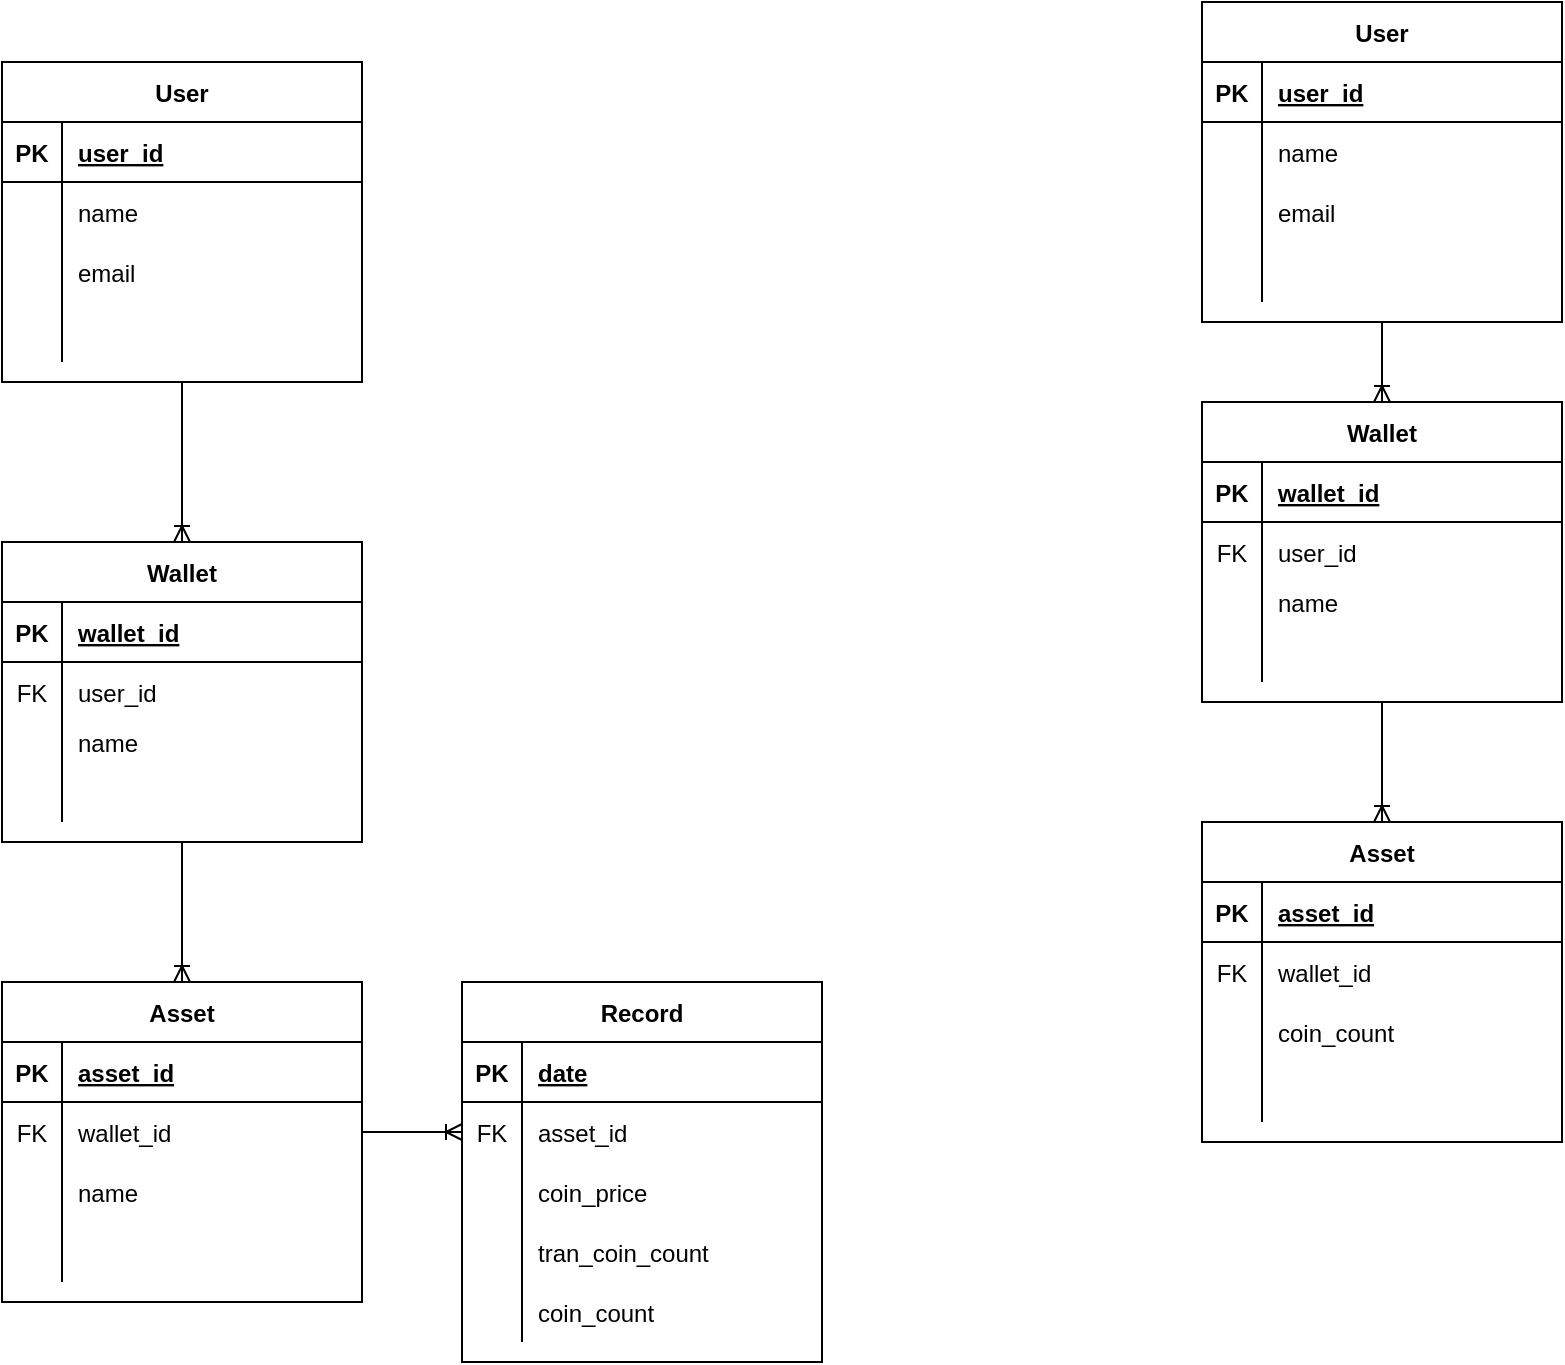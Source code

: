 <mxfile version="15.7.1" type="github">
  <diagram id="R2lEEEUBdFMjLlhIrx00" name="Page-1">
    <mxGraphModel dx="531" dy="752" grid="1" gridSize="10" guides="1" tooltips="1" connect="1" arrows="1" fold="1" page="1" pageScale="1" pageWidth="850" pageHeight="1100" math="0" shadow="0" extFonts="Permanent Marker^https://fonts.googleapis.com/css?family=Permanent+Marker">
      <root>
        <mxCell id="0" />
        <mxCell id="1" parent="0" />
        <mxCell id="Ll9sAQ9Z5Q4jr7q8X5Od-27" style="edgeStyle=orthogonalEdgeStyle;rounded=0;orthogonalLoop=1;jettySize=auto;html=1;exitX=0.5;exitY=1;exitDx=0;exitDy=0;entryX=0.5;entryY=0;entryDx=0;entryDy=0;endArrow=ERoneToMany;endFill=0;" edge="1" parent="1" source="Ll9sAQ9Z5Q4jr7q8X5Od-1" target="Ll9sAQ9Z5Q4jr7q8X5Od-14">
          <mxGeometry relative="1" as="geometry" />
        </mxCell>
        <mxCell id="Ll9sAQ9Z5Q4jr7q8X5Od-1" value="User" style="shape=table;startSize=30;container=1;collapsible=1;childLayout=tableLayout;fixedRows=1;rowLines=0;fontStyle=1;align=center;resizeLast=1;" vertex="1" parent="1">
          <mxGeometry x="130" y="260" width="180" height="160" as="geometry" />
        </mxCell>
        <mxCell id="Ll9sAQ9Z5Q4jr7q8X5Od-2" value="" style="shape=partialRectangle;collapsible=0;dropTarget=0;pointerEvents=0;fillColor=none;top=0;left=0;bottom=1;right=0;points=[[0,0.5],[1,0.5]];portConstraint=eastwest;" vertex="1" parent="Ll9sAQ9Z5Q4jr7q8X5Od-1">
          <mxGeometry y="30" width="180" height="30" as="geometry" />
        </mxCell>
        <mxCell id="Ll9sAQ9Z5Q4jr7q8X5Od-3" value="PK" style="shape=partialRectangle;connectable=0;fillColor=none;top=0;left=0;bottom=0;right=0;fontStyle=1;overflow=hidden;" vertex="1" parent="Ll9sAQ9Z5Q4jr7q8X5Od-2">
          <mxGeometry width="30" height="30" as="geometry">
            <mxRectangle width="30" height="30" as="alternateBounds" />
          </mxGeometry>
        </mxCell>
        <mxCell id="Ll9sAQ9Z5Q4jr7q8X5Od-4" value="user_id" style="shape=partialRectangle;connectable=0;fillColor=none;top=0;left=0;bottom=0;right=0;align=left;spacingLeft=6;fontStyle=5;overflow=hidden;" vertex="1" parent="Ll9sAQ9Z5Q4jr7q8X5Od-2">
          <mxGeometry x="30" width="150" height="30" as="geometry">
            <mxRectangle width="150" height="30" as="alternateBounds" />
          </mxGeometry>
        </mxCell>
        <mxCell id="Ll9sAQ9Z5Q4jr7q8X5Od-5" value="" style="shape=partialRectangle;collapsible=0;dropTarget=0;pointerEvents=0;fillColor=none;top=0;left=0;bottom=0;right=0;points=[[0,0.5],[1,0.5]];portConstraint=eastwest;" vertex="1" parent="Ll9sAQ9Z5Q4jr7q8X5Od-1">
          <mxGeometry y="60" width="180" height="30" as="geometry" />
        </mxCell>
        <mxCell id="Ll9sAQ9Z5Q4jr7q8X5Od-6" value="" style="shape=partialRectangle;connectable=0;fillColor=none;top=0;left=0;bottom=0;right=0;editable=1;overflow=hidden;" vertex="1" parent="Ll9sAQ9Z5Q4jr7q8X5Od-5">
          <mxGeometry width="30" height="30" as="geometry">
            <mxRectangle width="30" height="30" as="alternateBounds" />
          </mxGeometry>
        </mxCell>
        <mxCell id="Ll9sAQ9Z5Q4jr7q8X5Od-7" value="name" style="shape=partialRectangle;connectable=0;fillColor=none;top=0;left=0;bottom=0;right=0;align=left;spacingLeft=6;overflow=hidden;" vertex="1" parent="Ll9sAQ9Z5Q4jr7q8X5Od-5">
          <mxGeometry x="30" width="150" height="30" as="geometry">
            <mxRectangle width="150" height="30" as="alternateBounds" />
          </mxGeometry>
        </mxCell>
        <mxCell id="Ll9sAQ9Z5Q4jr7q8X5Od-8" value="" style="shape=partialRectangle;collapsible=0;dropTarget=0;pointerEvents=0;fillColor=none;top=0;left=0;bottom=0;right=0;points=[[0,0.5],[1,0.5]];portConstraint=eastwest;" vertex="1" parent="Ll9sAQ9Z5Q4jr7q8X5Od-1">
          <mxGeometry y="90" width="180" height="30" as="geometry" />
        </mxCell>
        <mxCell id="Ll9sAQ9Z5Q4jr7q8X5Od-9" value="" style="shape=partialRectangle;connectable=0;fillColor=none;top=0;left=0;bottom=0;right=0;editable=1;overflow=hidden;" vertex="1" parent="Ll9sAQ9Z5Q4jr7q8X5Od-8">
          <mxGeometry width="30" height="30" as="geometry">
            <mxRectangle width="30" height="30" as="alternateBounds" />
          </mxGeometry>
        </mxCell>
        <mxCell id="Ll9sAQ9Z5Q4jr7q8X5Od-10" value="email" style="shape=partialRectangle;connectable=0;fillColor=none;top=0;left=0;bottom=0;right=0;align=left;spacingLeft=6;overflow=hidden;" vertex="1" parent="Ll9sAQ9Z5Q4jr7q8X5Od-8">
          <mxGeometry x="30" width="150" height="30" as="geometry">
            <mxRectangle width="150" height="30" as="alternateBounds" />
          </mxGeometry>
        </mxCell>
        <mxCell id="Ll9sAQ9Z5Q4jr7q8X5Od-11" value="" style="shape=partialRectangle;collapsible=0;dropTarget=0;pointerEvents=0;fillColor=none;top=0;left=0;bottom=0;right=0;points=[[0,0.5],[1,0.5]];portConstraint=eastwest;" vertex="1" parent="Ll9sAQ9Z5Q4jr7q8X5Od-1">
          <mxGeometry y="120" width="180" height="30" as="geometry" />
        </mxCell>
        <mxCell id="Ll9sAQ9Z5Q4jr7q8X5Od-12" value="" style="shape=partialRectangle;connectable=0;fillColor=none;top=0;left=0;bottom=0;right=0;editable=1;overflow=hidden;" vertex="1" parent="Ll9sAQ9Z5Q4jr7q8X5Od-11">
          <mxGeometry width="30" height="30" as="geometry">
            <mxRectangle width="30" height="30" as="alternateBounds" />
          </mxGeometry>
        </mxCell>
        <mxCell id="Ll9sAQ9Z5Q4jr7q8X5Od-13" value="" style="shape=partialRectangle;connectable=0;fillColor=none;top=0;left=0;bottom=0;right=0;align=left;spacingLeft=6;overflow=hidden;" vertex="1" parent="Ll9sAQ9Z5Q4jr7q8X5Od-11">
          <mxGeometry x="30" width="150" height="30" as="geometry">
            <mxRectangle width="150" height="30" as="alternateBounds" />
          </mxGeometry>
        </mxCell>
        <mxCell id="Ll9sAQ9Z5Q4jr7q8X5Od-41" style="edgeStyle=orthogonalEdgeStyle;rounded=0;orthogonalLoop=1;jettySize=auto;html=1;exitX=0.5;exitY=1;exitDx=0;exitDy=0;entryX=0.5;entryY=0;entryDx=0;entryDy=0;endArrow=ERoneToMany;endFill=0;" edge="1" parent="1" source="Ll9sAQ9Z5Q4jr7q8X5Od-14" target="Ll9sAQ9Z5Q4jr7q8X5Od-28">
          <mxGeometry relative="1" as="geometry" />
        </mxCell>
        <mxCell id="Ll9sAQ9Z5Q4jr7q8X5Od-14" value="Wallet" style="shape=table;startSize=30;container=1;collapsible=1;childLayout=tableLayout;fixedRows=1;rowLines=0;fontStyle=1;align=center;resizeLast=1;" vertex="1" parent="1">
          <mxGeometry x="130" y="500" width="180" height="150" as="geometry" />
        </mxCell>
        <mxCell id="Ll9sAQ9Z5Q4jr7q8X5Od-15" value="" style="shape=partialRectangle;collapsible=0;dropTarget=0;pointerEvents=0;fillColor=none;top=0;left=0;bottom=1;right=0;points=[[0,0.5],[1,0.5]];portConstraint=eastwest;" vertex="1" parent="Ll9sAQ9Z5Q4jr7q8X5Od-14">
          <mxGeometry y="30" width="180" height="30" as="geometry" />
        </mxCell>
        <mxCell id="Ll9sAQ9Z5Q4jr7q8X5Od-16" value="PK" style="shape=partialRectangle;connectable=0;fillColor=none;top=0;left=0;bottom=0;right=0;fontStyle=1;overflow=hidden;" vertex="1" parent="Ll9sAQ9Z5Q4jr7q8X5Od-15">
          <mxGeometry width="30" height="30" as="geometry">
            <mxRectangle width="30" height="30" as="alternateBounds" />
          </mxGeometry>
        </mxCell>
        <mxCell id="Ll9sAQ9Z5Q4jr7q8X5Od-17" value="wallet_id" style="shape=partialRectangle;connectable=0;fillColor=none;top=0;left=0;bottom=0;right=0;align=left;spacingLeft=6;fontStyle=5;overflow=hidden;" vertex="1" parent="Ll9sAQ9Z5Q4jr7q8X5Od-15">
          <mxGeometry x="30" width="150" height="30" as="geometry">
            <mxRectangle width="150" height="30" as="alternateBounds" />
          </mxGeometry>
        </mxCell>
        <mxCell id="Ll9sAQ9Z5Q4jr7q8X5Od-18" value="" style="shape=partialRectangle;collapsible=0;dropTarget=0;pointerEvents=0;fillColor=none;top=0;left=0;bottom=0;right=0;points=[[0,0.5],[1,0.5]];portConstraint=eastwest;" vertex="1" parent="Ll9sAQ9Z5Q4jr7q8X5Od-14">
          <mxGeometry y="60" width="180" height="30" as="geometry" />
        </mxCell>
        <mxCell id="Ll9sAQ9Z5Q4jr7q8X5Od-19" value="FK" style="shape=partialRectangle;connectable=0;fillColor=none;top=0;left=0;bottom=0;right=0;editable=1;overflow=hidden;" vertex="1" parent="Ll9sAQ9Z5Q4jr7q8X5Od-18">
          <mxGeometry width="30" height="30" as="geometry">
            <mxRectangle width="30" height="30" as="alternateBounds" />
          </mxGeometry>
        </mxCell>
        <mxCell id="Ll9sAQ9Z5Q4jr7q8X5Od-20" value="user_id" style="shape=partialRectangle;connectable=0;fillColor=none;top=0;left=0;bottom=0;right=0;align=left;spacingLeft=6;overflow=hidden;" vertex="1" parent="Ll9sAQ9Z5Q4jr7q8X5Od-18">
          <mxGeometry x="30" width="150" height="30" as="geometry">
            <mxRectangle width="150" height="30" as="alternateBounds" />
          </mxGeometry>
        </mxCell>
        <mxCell id="Ll9sAQ9Z5Q4jr7q8X5Od-21" value="" style="shape=partialRectangle;collapsible=0;dropTarget=0;pointerEvents=0;fillColor=none;top=0;left=0;bottom=0;right=0;points=[[0,0.5],[1,0.5]];portConstraint=eastwest;" vertex="1" parent="Ll9sAQ9Z5Q4jr7q8X5Od-14">
          <mxGeometry y="90" width="180" height="20" as="geometry" />
        </mxCell>
        <mxCell id="Ll9sAQ9Z5Q4jr7q8X5Od-22" value="" style="shape=partialRectangle;connectable=0;fillColor=none;top=0;left=0;bottom=0;right=0;editable=1;overflow=hidden;" vertex="1" parent="Ll9sAQ9Z5Q4jr7q8X5Od-21">
          <mxGeometry width="30" height="20" as="geometry">
            <mxRectangle width="30" height="20" as="alternateBounds" />
          </mxGeometry>
        </mxCell>
        <mxCell id="Ll9sAQ9Z5Q4jr7q8X5Od-23" value="name" style="shape=partialRectangle;connectable=0;fillColor=none;top=0;left=0;bottom=0;right=0;align=left;spacingLeft=6;overflow=hidden;" vertex="1" parent="Ll9sAQ9Z5Q4jr7q8X5Od-21">
          <mxGeometry x="30" width="150" height="20" as="geometry">
            <mxRectangle width="150" height="20" as="alternateBounds" />
          </mxGeometry>
        </mxCell>
        <mxCell id="Ll9sAQ9Z5Q4jr7q8X5Od-24" value="" style="shape=partialRectangle;collapsible=0;dropTarget=0;pointerEvents=0;fillColor=none;top=0;left=0;bottom=0;right=0;points=[[0,0.5],[1,0.5]];portConstraint=eastwest;" vertex="1" parent="Ll9sAQ9Z5Q4jr7q8X5Od-14">
          <mxGeometry y="110" width="180" height="30" as="geometry" />
        </mxCell>
        <mxCell id="Ll9sAQ9Z5Q4jr7q8X5Od-25" value="" style="shape=partialRectangle;connectable=0;fillColor=none;top=0;left=0;bottom=0;right=0;editable=1;overflow=hidden;" vertex="1" parent="Ll9sAQ9Z5Q4jr7q8X5Od-24">
          <mxGeometry width="30" height="30" as="geometry">
            <mxRectangle width="30" height="30" as="alternateBounds" />
          </mxGeometry>
        </mxCell>
        <mxCell id="Ll9sAQ9Z5Q4jr7q8X5Od-26" value="" style="shape=partialRectangle;connectable=0;fillColor=none;top=0;left=0;bottom=0;right=0;align=left;spacingLeft=6;overflow=hidden;" vertex="1" parent="Ll9sAQ9Z5Q4jr7q8X5Od-24">
          <mxGeometry x="30" width="150" height="30" as="geometry">
            <mxRectangle width="150" height="30" as="alternateBounds" />
          </mxGeometry>
        </mxCell>
        <mxCell id="Ll9sAQ9Z5Q4jr7q8X5Od-28" value="Asset" style="shape=table;startSize=30;container=1;collapsible=1;childLayout=tableLayout;fixedRows=1;rowLines=0;fontStyle=1;align=center;resizeLast=1;" vertex="1" parent="1">
          <mxGeometry x="130" y="720" width="180" height="160" as="geometry" />
        </mxCell>
        <mxCell id="Ll9sAQ9Z5Q4jr7q8X5Od-29" value="" style="shape=partialRectangle;collapsible=0;dropTarget=0;pointerEvents=0;fillColor=none;top=0;left=0;bottom=1;right=0;points=[[0,0.5],[1,0.5]];portConstraint=eastwest;" vertex="1" parent="Ll9sAQ9Z5Q4jr7q8X5Od-28">
          <mxGeometry y="30" width="180" height="30" as="geometry" />
        </mxCell>
        <mxCell id="Ll9sAQ9Z5Q4jr7q8X5Od-30" value="PK" style="shape=partialRectangle;connectable=0;fillColor=none;top=0;left=0;bottom=0;right=0;fontStyle=1;overflow=hidden;" vertex="1" parent="Ll9sAQ9Z5Q4jr7q8X5Od-29">
          <mxGeometry width="30" height="30" as="geometry">
            <mxRectangle width="30" height="30" as="alternateBounds" />
          </mxGeometry>
        </mxCell>
        <mxCell id="Ll9sAQ9Z5Q4jr7q8X5Od-31" value="asset_id" style="shape=partialRectangle;connectable=0;fillColor=none;top=0;left=0;bottom=0;right=0;align=left;spacingLeft=6;fontStyle=5;overflow=hidden;" vertex="1" parent="Ll9sAQ9Z5Q4jr7q8X5Od-29">
          <mxGeometry x="30" width="150" height="30" as="geometry">
            <mxRectangle width="150" height="30" as="alternateBounds" />
          </mxGeometry>
        </mxCell>
        <mxCell id="Ll9sAQ9Z5Q4jr7q8X5Od-32" value="" style="shape=partialRectangle;collapsible=0;dropTarget=0;pointerEvents=0;fillColor=none;top=0;left=0;bottom=0;right=0;points=[[0,0.5],[1,0.5]];portConstraint=eastwest;" vertex="1" parent="Ll9sAQ9Z5Q4jr7q8X5Od-28">
          <mxGeometry y="60" width="180" height="30" as="geometry" />
        </mxCell>
        <mxCell id="Ll9sAQ9Z5Q4jr7q8X5Od-33" value="FK" style="shape=partialRectangle;connectable=0;fillColor=none;top=0;left=0;bottom=0;right=0;editable=1;overflow=hidden;" vertex="1" parent="Ll9sAQ9Z5Q4jr7q8X5Od-32">
          <mxGeometry width="30" height="30" as="geometry">
            <mxRectangle width="30" height="30" as="alternateBounds" />
          </mxGeometry>
        </mxCell>
        <mxCell id="Ll9sAQ9Z5Q4jr7q8X5Od-34" value="wallet_id" style="shape=partialRectangle;connectable=0;fillColor=none;top=0;left=0;bottom=0;right=0;align=left;spacingLeft=6;overflow=hidden;" vertex="1" parent="Ll9sAQ9Z5Q4jr7q8X5Od-32">
          <mxGeometry x="30" width="150" height="30" as="geometry">
            <mxRectangle width="150" height="30" as="alternateBounds" />
          </mxGeometry>
        </mxCell>
        <mxCell id="Ll9sAQ9Z5Q4jr7q8X5Od-35" value="" style="shape=partialRectangle;collapsible=0;dropTarget=0;pointerEvents=0;fillColor=none;top=0;left=0;bottom=0;right=0;points=[[0,0.5],[1,0.5]];portConstraint=eastwest;" vertex="1" parent="Ll9sAQ9Z5Q4jr7q8X5Od-28">
          <mxGeometry y="90" width="180" height="30" as="geometry" />
        </mxCell>
        <mxCell id="Ll9sAQ9Z5Q4jr7q8X5Od-36" value="" style="shape=partialRectangle;connectable=0;fillColor=none;top=0;left=0;bottom=0;right=0;editable=1;overflow=hidden;" vertex="1" parent="Ll9sAQ9Z5Q4jr7q8X5Od-35">
          <mxGeometry width="30" height="30" as="geometry">
            <mxRectangle width="30" height="30" as="alternateBounds" />
          </mxGeometry>
        </mxCell>
        <mxCell id="Ll9sAQ9Z5Q4jr7q8X5Od-37" value="name" style="shape=partialRectangle;connectable=0;fillColor=none;top=0;left=0;bottom=0;right=0;align=left;spacingLeft=6;overflow=hidden;" vertex="1" parent="Ll9sAQ9Z5Q4jr7q8X5Od-35">
          <mxGeometry x="30" width="150" height="30" as="geometry">
            <mxRectangle width="150" height="30" as="alternateBounds" />
          </mxGeometry>
        </mxCell>
        <mxCell id="Ll9sAQ9Z5Q4jr7q8X5Od-38" value="" style="shape=partialRectangle;collapsible=0;dropTarget=0;pointerEvents=0;fillColor=none;top=0;left=0;bottom=0;right=0;points=[[0,0.5],[1,0.5]];portConstraint=eastwest;" vertex="1" parent="Ll9sAQ9Z5Q4jr7q8X5Od-28">
          <mxGeometry y="120" width="180" height="30" as="geometry" />
        </mxCell>
        <mxCell id="Ll9sAQ9Z5Q4jr7q8X5Od-39" value="" style="shape=partialRectangle;connectable=0;fillColor=none;top=0;left=0;bottom=0;right=0;editable=1;overflow=hidden;" vertex="1" parent="Ll9sAQ9Z5Q4jr7q8X5Od-38">
          <mxGeometry width="30" height="30" as="geometry">
            <mxRectangle width="30" height="30" as="alternateBounds" />
          </mxGeometry>
        </mxCell>
        <mxCell id="Ll9sAQ9Z5Q4jr7q8X5Od-40" value="" style="shape=partialRectangle;connectable=0;fillColor=none;top=0;left=0;bottom=0;right=0;align=left;spacingLeft=6;overflow=hidden;" vertex="1" parent="Ll9sAQ9Z5Q4jr7q8X5Od-38">
          <mxGeometry x="30" width="150" height="30" as="geometry">
            <mxRectangle width="150" height="30" as="alternateBounds" />
          </mxGeometry>
        </mxCell>
        <mxCell id="Ll9sAQ9Z5Q4jr7q8X5Od-42" value="Record" style="shape=table;startSize=30;container=1;collapsible=1;childLayout=tableLayout;fixedRows=1;rowLines=0;fontStyle=1;align=center;resizeLast=1;" vertex="1" parent="1">
          <mxGeometry x="360" y="720" width="180" height="190" as="geometry" />
        </mxCell>
        <mxCell id="Ll9sAQ9Z5Q4jr7q8X5Od-43" value="" style="shape=partialRectangle;collapsible=0;dropTarget=0;pointerEvents=0;fillColor=none;top=0;left=0;bottom=1;right=0;points=[[0,0.5],[1,0.5]];portConstraint=eastwest;" vertex="1" parent="Ll9sAQ9Z5Q4jr7q8X5Od-42">
          <mxGeometry y="30" width="180" height="30" as="geometry" />
        </mxCell>
        <mxCell id="Ll9sAQ9Z5Q4jr7q8X5Od-44" value="PK" style="shape=partialRectangle;connectable=0;fillColor=none;top=0;left=0;bottom=0;right=0;fontStyle=1;overflow=hidden;" vertex="1" parent="Ll9sAQ9Z5Q4jr7q8X5Od-43">
          <mxGeometry width="30" height="30" as="geometry">
            <mxRectangle width="30" height="30" as="alternateBounds" />
          </mxGeometry>
        </mxCell>
        <mxCell id="Ll9sAQ9Z5Q4jr7q8X5Od-45" value="date" style="shape=partialRectangle;connectable=0;fillColor=none;top=0;left=0;bottom=0;right=0;align=left;spacingLeft=6;fontStyle=5;overflow=hidden;" vertex="1" parent="Ll9sAQ9Z5Q4jr7q8X5Od-43">
          <mxGeometry x="30" width="150" height="30" as="geometry">
            <mxRectangle width="150" height="30" as="alternateBounds" />
          </mxGeometry>
        </mxCell>
        <mxCell id="Ll9sAQ9Z5Q4jr7q8X5Od-46" value="" style="shape=partialRectangle;collapsible=0;dropTarget=0;pointerEvents=0;fillColor=none;top=0;left=0;bottom=0;right=0;points=[[0,0.5],[1,0.5]];portConstraint=eastwest;" vertex="1" parent="Ll9sAQ9Z5Q4jr7q8X5Od-42">
          <mxGeometry y="60" width="180" height="30" as="geometry" />
        </mxCell>
        <mxCell id="Ll9sAQ9Z5Q4jr7q8X5Od-47" value="FK" style="shape=partialRectangle;connectable=0;fillColor=none;top=0;left=0;bottom=0;right=0;editable=1;overflow=hidden;" vertex="1" parent="Ll9sAQ9Z5Q4jr7q8X5Od-46">
          <mxGeometry width="30" height="30" as="geometry">
            <mxRectangle width="30" height="30" as="alternateBounds" />
          </mxGeometry>
        </mxCell>
        <mxCell id="Ll9sAQ9Z5Q4jr7q8X5Od-48" value="asset_id" style="shape=partialRectangle;connectable=0;fillColor=none;top=0;left=0;bottom=0;right=0;align=left;spacingLeft=6;overflow=hidden;" vertex="1" parent="Ll9sAQ9Z5Q4jr7q8X5Od-46">
          <mxGeometry x="30" width="150" height="30" as="geometry">
            <mxRectangle width="150" height="30" as="alternateBounds" />
          </mxGeometry>
        </mxCell>
        <mxCell id="Ll9sAQ9Z5Q4jr7q8X5Od-49" value="" style="shape=partialRectangle;collapsible=0;dropTarget=0;pointerEvents=0;fillColor=none;top=0;left=0;bottom=0;right=0;points=[[0,0.5],[1,0.5]];portConstraint=eastwest;" vertex="1" parent="Ll9sAQ9Z5Q4jr7q8X5Od-42">
          <mxGeometry y="90" width="180" height="30" as="geometry" />
        </mxCell>
        <mxCell id="Ll9sAQ9Z5Q4jr7q8X5Od-50" value="" style="shape=partialRectangle;connectable=0;fillColor=none;top=0;left=0;bottom=0;right=0;editable=1;overflow=hidden;" vertex="1" parent="Ll9sAQ9Z5Q4jr7q8X5Od-49">
          <mxGeometry width="30" height="30" as="geometry">
            <mxRectangle width="30" height="30" as="alternateBounds" />
          </mxGeometry>
        </mxCell>
        <mxCell id="Ll9sAQ9Z5Q4jr7q8X5Od-51" value="coin_price" style="shape=partialRectangle;connectable=0;fillColor=none;top=0;left=0;bottom=0;right=0;align=left;spacingLeft=6;overflow=hidden;" vertex="1" parent="Ll9sAQ9Z5Q4jr7q8X5Od-49">
          <mxGeometry x="30" width="150" height="30" as="geometry">
            <mxRectangle width="150" height="30" as="alternateBounds" />
          </mxGeometry>
        </mxCell>
        <mxCell id="Ll9sAQ9Z5Q4jr7q8X5Od-52" value="" style="shape=partialRectangle;collapsible=0;dropTarget=0;pointerEvents=0;fillColor=none;top=0;left=0;bottom=0;right=0;points=[[0,0.5],[1,0.5]];portConstraint=eastwest;" vertex="1" parent="Ll9sAQ9Z5Q4jr7q8X5Od-42">
          <mxGeometry y="120" width="180" height="30" as="geometry" />
        </mxCell>
        <mxCell id="Ll9sAQ9Z5Q4jr7q8X5Od-53" value="" style="shape=partialRectangle;connectable=0;fillColor=none;top=0;left=0;bottom=0;right=0;editable=1;overflow=hidden;" vertex="1" parent="Ll9sAQ9Z5Q4jr7q8X5Od-52">
          <mxGeometry width="30" height="30" as="geometry">
            <mxRectangle width="30" height="30" as="alternateBounds" />
          </mxGeometry>
        </mxCell>
        <mxCell id="Ll9sAQ9Z5Q4jr7q8X5Od-54" value="tran_coin_count" style="shape=partialRectangle;connectable=0;fillColor=none;top=0;left=0;bottom=0;right=0;align=left;spacingLeft=6;overflow=hidden;" vertex="1" parent="Ll9sAQ9Z5Q4jr7q8X5Od-52">
          <mxGeometry x="30" width="150" height="30" as="geometry">
            <mxRectangle width="150" height="30" as="alternateBounds" />
          </mxGeometry>
        </mxCell>
        <mxCell id="Ll9sAQ9Z5Q4jr7q8X5Od-55" style="shape=partialRectangle;collapsible=0;dropTarget=0;pointerEvents=0;fillColor=none;top=0;left=0;bottom=0;right=0;points=[[0,0.5],[1,0.5]];portConstraint=eastwest;" vertex="1" parent="Ll9sAQ9Z5Q4jr7q8X5Od-42">
          <mxGeometry y="150" width="180" height="30" as="geometry" />
        </mxCell>
        <mxCell id="Ll9sAQ9Z5Q4jr7q8X5Od-56" style="shape=partialRectangle;connectable=0;fillColor=none;top=0;left=0;bottom=0;right=0;editable=1;overflow=hidden;" vertex="1" parent="Ll9sAQ9Z5Q4jr7q8X5Od-55">
          <mxGeometry width="30" height="30" as="geometry">
            <mxRectangle width="30" height="30" as="alternateBounds" />
          </mxGeometry>
        </mxCell>
        <mxCell id="Ll9sAQ9Z5Q4jr7q8X5Od-57" value="coin_count" style="shape=partialRectangle;connectable=0;fillColor=none;top=0;left=0;bottom=0;right=0;align=left;spacingLeft=6;overflow=hidden;" vertex="1" parent="Ll9sAQ9Z5Q4jr7q8X5Od-55">
          <mxGeometry x="30" width="150" height="30" as="geometry">
            <mxRectangle width="150" height="30" as="alternateBounds" />
          </mxGeometry>
        </mxCell>
        <mxCell id="Ll9sAQ9Z5Q4jr7q8X5Od-58" style="edgeStyle=orthogonalEdgeStyle;rounded=0;orthogonalLoop=1;jettySize=auto;html=1;exitX=1;exitY=0.5;exitDx=0;exitDy=0;entryX=0;entryY=0.5;entryDx=0;entryDy=0;endArrow=ERoneToMany;endFill=0;" edge="1" parent="1" source="Ll9sAQ9Z5Q4jr7q8X5Od-32" target="Ll9sAQ9Z5Q4jr7q8X5Od-46">
          <mxGeometry relative="1" as="geometry" />
        </mxCell>
        <mxCell id="Ll9sAQ9Z5Q4jr7q8X5Od-98" style="edgeStyle=orthogonalEdgeStyle;rounded=0;orthogonalLoop=1;jettySize=auto;html=1;exitX=0.5;exitY=1;exitDx=0;exitDy=0;entryX=0.5;entryY=0;entryDx=0;entryDy=0;endArrow=ERoneToMany;endFill=0;" edge="1" parent="1" source="Ll9sAQ9Z5Q4jr7q8X5Od-59" target="Ll9sAQ9Z5Q4jr7q8X5Od-72">
          <mxGeometry relative="1" as="geometry" />
        </mxCell>
        <mxCell id="Ll9sAQ9Z5Q4jr7q8X5Od-59" value="User" style="shape=table;startSize=30;container=1;collapsible=1;childLayout=tableLayout;fixedRows=1;rowLines=0;fontStyle=1;align=center;resizeLast=1;" vertex="1" parent="1">
          <mxGeometry x="730" y="230" width="180" height="160" as="geometry" />
        </mxCell>
        <mxCell id="Ll9sAQ9Z5Q4jr7q8X5Od-60" value="" style="shape=partialRectangle;collapsible=0;dropTarget=0;pointerEvents=0;fillColor=none;top=0;left=0;bottom=1;right=0;points=[[0,0.5],[1,0.5]];portConstraint=eastwest;" vertex="1" parent="Ll9sAQ9Z5Q4jr7q8X5Od-59">
          <mxGeometry y="30" width="180" height="30" as="geometry" />
        </mxCell>
        <mxCell id="Ll9sAQ9Z5Q4jr7q8X5Od-61" value="PK" style="shape=partialRectangle;connectable=0;fillColor=none;top=0;left=0;bottom=0;right=0;fontStyle=1;overflow=hidden;" vertex="1" parent="Ll9sAQ9Z5Q4jr7q8X5Od-60">
          <mxGeometry width="30" height="30" as="geometry">
            <mxRectangle width="30" height="30" as="alternateBounds" />
          </mxGeometry>
        </mxCell>
        <mxCell id="Ll9sAQ9Z5Q4jr7q8X5Od-62" value="user_id" style="shape=partialRectangle;connectable=0;fillColor=none;top=0;left=0;bottom=0;right=0;align=left;spacingLeft=6;fontStyle=5;overflow=hidden;" vertex="1" parent="Ll9sAQ9Z5Q4jr7q8X5Od-60">
          <mxGeometry x="30" width="150" height="30" as="geometry">
            <mxRectangle width="150" height="30" as="alternateBounds" />
          </mxGeometry>
        </mxCell>
        <mxCell id="Ll9sAQ9Z5Q4jr7q8X5Od-63" value="" style="shape=partialRectangle;collapsible=0;dropTarget=0;pointerEvents=0;fillColor=none;top=0;left=0;bottom=0;right=0;points=[[0,0.5],[1,0.5]];portConstraint=eastwest;" vertex="1" parent="Ll9sAQ9Z5Q4jr7q8X5Od-59">
          <mxGeometry y="60" width="180" height="30" as="geometry" />
        </mxCell>
        <mxCell id="Ll9sAQ9Z5Q4jr7q8X5Od-64" value="" style="shape=partialRectangle;connectable=0;fillColor=none;top=0;left=0;bottom=0;right=0;editable=1;overflow=hidden;" vertex="1" parent="Ll9sAQ9Z5Q4jr7q8X5Od-63">
          <mxGeometry width="30" height="30" as="geometry">
            <mxRectangle width="30" height="30" as="alternateBounds" />
          </mxGeometry>
        </mxCell>
        <mxCell id="Ll9sAQ9Z5Q4jr7q8X5Od-65" value="name" style="shape=partialRectangle;connectable=0;fillColor=none;top=0;left=0;bottom=0;right=0;align=left;spacingLeft=6;overflow=hidden;" vertex="1" parent="Ll9sAQ9Z5Q4jr7q8X5Od-63">
          <mxGeometry x="30" width="150" height="30" as="geometry">
            <mxRectangle width="150" height="30" as="alternateBounds" />
          </mxGeometry>
        </mxCell>
        <mxCell id="Ll9sAQ9Z5Q4jr7q8X5Od-66" value="" style="shape=partialRectangle;collapsible=0;dropTarget=0;pointerEvents=0;fillColor=none;top=0;left=0;bottom=0;right=0;points=[[0,0.5],[1,0.5]];portConstraint=eastwest;" vertex="1" parent="Ll9sAQ9Z5Q4jr7q8X5Od-59">
          <mxGeometry y="90" width="180" height="30" as="geometry" />
        </mxCell>
        <mxCell id="Ll9sAQ9Z5Q4jr7q8X5Od-67" value="" style="shape=partialRectangle;connectable=0;fillColor=none;top=0;left=0;bottom=0;right=0;editable=1;overflow=hidden;" vertex="1" parent="Ll9sAQ9Z5Q4jr7q8X5Od-66">
          <mxGeometry width="30" height="30" as="geometry">
            <mxRectangle width="30" height="30" as="alternateBounds" />
          </mxGeometry>
        </mxCell>
        <mxCell id="Ll9sAQ9Z5Q4jr7q8X5Od-68" value="email" style="shape=partialRectangle;connectable=0;fillColor=none;top=0;left=0;bottom=0;right=0;align=left;spacingLeft=6;overflow=hidden;" vertex="1" parent="Ll9sAQ9Z5Q4jr7q8X5Od-66">
          <mxGeometry x="30" width="150" height="30" as="geometry">
            <mxRectangle width="150" height="30" as="alternateBounds" />
          </mxGeometry>
        </mxCell>
        <mxCell id="Ll9sAQ9Z5Q4jr7q8X5Od-69" value="" style="shape=partialRectangle;collapsible=0;dropTarget=0;pointerEvents=0;fillColor=none;top=0;left=0;bottom=0;right=0;points=[[0,0.5],[1,0.5]];portConstraint=eastwest;" vertex="1" parent="Ll9sAQ9Z5Q4jr7q8X5Od-59">
          <mxGeometry y="120" width="180" height="30" as="geometry" />
        </mxCell>
        <mxCell id="Ll9sAQ9Z5Q4jr7q8X5Od-70" value="" style="shape=partialRectangle;connectable=0;fillColor=none;top=0;left=0;bottom=0;right=0;editable=1;overflow=hidden;" vertex="1" parent="Ll9sAQ9Z5Q4jr7q8X5Od-69">
          <mxGeometry width="30" height="30" as="geometry">
            <mxRectangle width="30" height="30" as="alternateBounds" />
          </mxGeometry>
        </mxCell>
        <mxCell id="Ll9sAQ9Z5Q4jr7q8X5Od-71" value="" style="shape=partialRectangle;connectable=0;fillColor=none;top=0;left=0;bottom=0;right=0;align=left;spacingLeft=6;overflow=hidden;" vertex="1" parent="Ll9sAQ9Z5Q4jr7q8X5Od-69">
          <mxGeometry x="30" width="150" height="30" as="geometry">
            <mxRectangle width="150" height="30" as="alternateBounds" />
          </mxGeometry>
        </mxCell>
        <mxCell id="Ll9sAQ9Z5Q4jr7q8X5Od-99" style="edgeStyle=orthogonalEdgeStyle;rounded=0;orthogonalLoop=1;jettySize=auto;html=1;exitX=0.5;exitY=1;exitDx=0;exitDy=0;entryX=0.5;entryY=0;entryDx=0;entryDy=0;endArrow=ERoneToMany;endFill=0;" edge="1" parent="1" source="Ll9sAQ9Z5Q4jr7q8X5Od-72" target="Ll9sAQ9Z5Q4jr7q8X5Od-85">
          <mxGeometry relative="1" as="geometry" />
        </mxCell>
        <mxCell id="Ll9sAQ9Z5Q4jr7q8X5Od-72" value="Wallet" style="shape=table;startSize=30;container=1;collapsible=1;childLayout=tableLayout;fixedRows=1;rowLines=0;fontStyle=1;align=center;resizeLast=1;" vertex="1" parent="1">
          <mxGeometry x="730" y="430" width="180" height="150" as="geometry" />
        </mxCell>
        <mxCell id="Ll9sAQ9Z5Q4jr7q8X5Od-73" value="" style="shape=partialRectangle;collapsible=0;dropTarget=0;pointerEvents=0;fillColor=none;top=0;left=0;bottom=1;right=0;points=[[0,0.5],[1,0.5]];portConstraint=eastwest;" vertex="1" parent="Ll9sAQ9Z5Q4jr7q8X5Od-72">
          <mxGeometry y="30" width="180" height="30" as="geometry" />
        </mxCell>
        <mxCell id="Ll9sAQ9Z5Q4jr7q8X5Od-74" value="PK" style="shape=partialRectangle;connectable=0;fillColor=none;top=0;left=0;bottom=0;right=0;fontStyle=1;overflow=hidden;" vertex="1" parent="Ll9sAQ9Z5Q4jr7q8X5Od-73">
          <mxGeometry width="30" height="30" as="geometry">
            <mxRectangle width="30" height="30" as="alternateBounds" />
          </mxGeometry>
        </mxCell>
        <mxCell id="Ll9sAQ9Z5Q4jr7q8X5Od-75" value="wallet_id" style="shape=partialRectangle;connectable=0;fillColor=none;top=0;left=0;bottom=0;right=0;align=left;spacingLeft=6;fontStyle=5;overflow=hidden;" vertex="1" parent="Ll9sAQ9Z5Q4jr7q8X5Od-73">
          <mxGeometry x="30" width="150" height="30" as="geometry">
            <mxRectangle width="150" height="30" as="alternateBounds" />
          </mxGeometry>
        </mxCell>
        <mxCell id="Ll9sAQ9Z5Q4jr7q8X5Od-76" value="" style="shape=partialRectangle;collapsible=0;dropTarget=0;pointerEvents=0;fillColor=none;top=0;left=0;bottom=0;right=0;points=[[0,0.5],[1,0.5]];portConstraint=eastwest;" vertex="1" parent="Ll9sAQ9Z5Q4jr7q8X5Od-72">
          <mxGeometry y="60" width="180" height="30" as="geometry" />
        </mxCell>
        <mxCell id="Ll9sAQ9Z5Q4jr7q8X5Od-77" value="FK" style="shape=partialRectangle;connectable=0;fillColor=none;top=0;left=0;bottom=0;right=0;editable=1;overflow=hidden;" vertex="1" parent="Ll9sAQ9Z5Q4jr7q8X5Od-76">
          <mxGeometry width="30" height="30" as="geometry">
            <mxRectangle width="30" height="30" as="alternateBounds" />
          </mxGeometry>
        </mxCell>
        <mxCell id="Ll9sAQ9Z5Q4jr7q8X5Od-78" value="user_id" style="shape=partialRectangle;connectable=0;fillColor=none;top=0;left=0;bottom=0;right=0;align=left;spacingLeft=6;overflow=hidden;" vertex="1" parent="Ll9sAQ9Z5Q4jr7q8X5Od-76">
          <mxGeometry x="30" width="150" height="30" as="geometry">
            <mxRectangle width="150" height="30" as="alternateBounds" />
          </mxGeometry>
        </mxCell>
        <mxCell id="Ll9sAQ9Z5Q4jr7q8X5Od-79" value="" style="shape=partialRectangle;collapsible=0;dropTarget=0;pointerEvents=0;fillColor=none;top=0;left=0;bottom=0;right=0;points=[[0,0.5],[1,0.5]];portConstraint=eastwest;" vertex="1" parent="Ll9sAQ9Z5Q4jr7q8X5Od-72">
          <mxGeometry y="90" width="180" height="20" as="geometry" />
        </mxCell>
        <mxCell id="Ll9sAQ9Z5Q4jr7q8X5Od-80" value="" style="shape=partialRectangle;connectable=0;fillColor=none;top=0;left=0;bottom=0;right=0;editable=1;overflow=hidden;" vertex="1" parent="Ll9sAQ9Z5Q4jr7q8X5Od-79">
          <mxGeometry width="30" height="20" as="geometry">
            <mxRectangle width="30" height="20" as="alternateBounds" />
          </mxGeometry>
        </mxCell>
        <mxCell id="Ll9sAQ9Z5Q4jr7q8X5Od-81" value="name" style="shape=partialRectangle;connectable=0;fillColor=none;top=0;left=0;bottom=0;right=0;align=left;spacingLeft=6;overflow=hidden;" vertex="1" parent="Ll9sAQ9Z5Q4jr7q8X5Od-79">
          <mxGeometry x="30" width="150" height="20" as="geometry">
            <mxRectangle width="150" height="20" as="alternateBounds" />
          </mxGeometry>
        </mxCell>
        <mxCell id="Ll9sAQ9Z5Q4jr7q8X5Od-82" value="" style="shape=partialRectangle;collapsible=0;dropTarget=0;pointerEvents=0;fillColor=none;top=0;left=0;bottom=0;right=0;points=[[0,0.5],[1,0.5]];portConstraint=eastwest;" vertex="1" parent="Ll9sAQ9Z5Q4jr7q8X5Od-72">
          <mxGeometry y="110" width="180" height="30" as="geometry" />
        </mxCell>
        <mxCell id="Ll9sAQ9Z5Q4jr7q8X5Od-83" value="" style="shape=partialRectangle;connectable=0;fillColor=none;top=0;left=0;bottom=0;right=0;editable=1;overflow=hidden;" vertex="1" parent="Ll9sAQ9Z5Q4jr7q8X5Od-82">
          <mxGeometry width="30" height="30" as="geometry">
            <mxRectangle width="30" height="30" as="alternateBounds" />
          </mxGeometry>
        </mxCell>
        <mxCell id="Ll9sAQ9Z5Q4jr7q8X5Od-84" value="" style="shape=partialRectangle;connectable=0;fillColor=none;top=0;left=0;bottom=0;right=0;align=left;spacingLeft=6;overflow=hidden;" vertex="1" parent="Ll9sAQ9Z5Q4jr7q8X5Od-82">
          <mxGeometry x="30" width="150" height="30" as="geometry">
            <mxRectangle width="150" height="30" as="alternateBounds" />
          </mxGeometry>
        </mxCell>
        <mxCell id="Ll9sAQ9Z5Q4jr7q8X5Od-85" value="Asset" style="shape=table;startSize=30;container=1;collapsible=1;childLayout=tableLayout;fixedRows=1;rowLines=0;fontStyle=1;align=center;resizeLast=1;" vertex="1" parent="1">
          <mxGeometry x="730" y="640" width="180" height="160" as="geometry" />
        </mxCell>
        <mxCell id="Ll9sAQ9Z5Q4jr7q8X5Od-86" value="" style="shape=partialRectangle;collapsible=0;dropTarget=0;pointerEvents=0;fillColor=none;top=0;left=0;bottom=1;right=0;points=[[0,0.5],[1,0.5]];portConstraint=eastwest;" vertex="1" parent="Ll9sAQ9Z5Q4jr7q8X5Od-85">
          <mxGeometry y="30" width="180" height="30" as="geometry" />
        </mxCell>
        <mxCell id="Ll9sAQ9Z5Q4jr7q8X5Od-87" value="PK" style="shape=partialRectangle;connectable=0;fillColor=none;top=0;left=0;bottom=0;right=0;fontStyle=1;overflow=hidden;" vertex="1" parent="Ll9sAQ9Z5Q4jr7q8X5Od-86">
          <mxGeometry width="30" height="30" as="geometry">
            <mxRectangle width="30" height="30" as="alternateBounds" />
          </mxGeometry>
        </mxCell>
        <mxCell id="Ll9sAQ9Z5Q4jr7q8X5Od-88" value="asset_id" style="shape=partialRectangle;connectable=0;fillColor=none;top=0;left=0;bottom=0;right=0;align=left;spacingLeft=6;fontStyle=5;overflow=hidden;" vertex="1" parent="Ll9sAQ9Z5Q4jr7q8X5Od-86">
          <mxGeometry x="30" width="150" height="30" as="geometry">
            <mxRectangle width="150" height="30" as="alternateBounds" />
          </mxGeometry>
        </mxCell>
        <mxCell id="Ll9sAQ9Z5Q4jr7q8X5Od-89" value="" style="shape=partialRectangle;collapsible=0;dropTarget=0;pointerEvents=0;fillColor=none;top=0;left=0;bottom=0;right=0;points=[[0,0.5],[1,0.5]];portConstraint=eastwest;" vertex="1" parent="Ll9sAQ9Z5Q4jr7q8X5Od-85">
          <mxGeometry y="60" width="180" height="30" as="geometry" />
        </mxCell>
        <mxCell id="Ll9sAQ9Z5Q4jr7q8X5Od-90" value="FK" style="shape=partialRectangle;connectable=0;fillColor=none;top=0;left=0;bottom=0;right=0;editable=1;overflow=hidden;" vertex="1" parent="Ll9sAQ9Z5Q4jr7q8X5Od-89">
          <mxGeometry width="30" height="30" as="geometry">
            <mxRectangle width="30" height="30" as="alternateBounds" />
          </mxGeometry>
        </mxCell>
        <mxCell id="Ll9sAQ9Z5Q4jr7q8X5Od-91" value="wallet_id" style="shape=partialRectangle;connectable=0;fillColor=none;top=0;left=0;bottom=0;right=0;align=left;spacingLeft=6;overflow=hidden;" vertex="1" parent="Ll9sAQ9Z5Q4jr7q8X5Od-89">
          <mxGeometry x="30" width="150" height="30" as="geometry">
            <mxRectangle width="150" height="30" as="alternateBounds" />
          </mxGeometry>
        </mxCell>
        <mxCell id="Ll9sAQ9Z5Q4jr7q8X5Od-92" value="" style="shape=partialRectangle;collapsible=0;dropTarget=0;pointerEvents=0;fillColor=none;top=0;left=0;bottom=0;right=0;points=[[0,0.5],[1,0.5]];portConstraint=eastwest;" vertex="1" parent="Ll9sAQ9Z5Q4jr7q8X5Od-85">
          <mxGeometry y="90" width="180" height="30" as="geometry" />
        </mxCell>
        <mxCell id="Ll9sAQ9Z5Q4jr7q8X5Od-93" value="" style="shape=partialRectangle;connectable=0;fillColor=none;top=0;left=0;bottom=0;right=0;editable=1;overflow=hidden;" vertex="1" parent="Ll9sAQ9Z5Q4jr7q8X5Od-92">
          <mxGeometry width="30" height="30" as="geometry">
            <mxRectangle width="30" height="30" as="alternateBounds" />
          </mxGeometry>
        </mxCell>
        <mxCell id="Ll9sAQ9Z5Q4jr7q8X5Od-94" value="coin_count" style="shape=partialRectangle;connectable=0;fillColor=none;top=0;left=0;bottom=0;right=0;align=left;spacingLeft=6;overflow=hidden;" vertex="1" parent="Ll9sAQ9Z5Q4jr7q8X5Od-92">
          <mxGeometry x="30" width="150" height="30" as="geometry">
            <mxRectangle width="150" height="30" as="alternateBounds" />
          </mxGeometry>
        </mxCell>
        <mxCell id="Ll9sAQ9Z5Q4jr7q8X5Od-95" value="" style="shape=partialRectangle;collapsible=0;dropTarget=0;pointerEvents=0;fillColor=none;top=0;left=0;bottom=0;right=0;points=[[0,0.5],[1,0.5]];portConstraint=eastwest;" vertex="1" parent="Ll9sAQ9Z5Q4jr7q8X5Od-85">
          <mxGeometry y="120" width="180" height="30" as="geometry" />
        </mxCell>
        <mxCell id="Ll9sAQ9Z5Q4jr7q8X5Od-96" value="" style="shape=partialRectangle;connectable=0;fillColor=none;top=0;left=0;bottom=0;right=0;editable=1;overflow=hidden;" vertex="1" parent="Ll9sAQ9Z5Q4jr7q8X5Od-95">
          <mxGeometry width="30" height="30" as="geometry">
            <mxRectangle width="30" height="30" as="alternateBounds" />
          </mxGeometry>
        </mxCell>
        <mxCell id="Ll9sAQ9Z5Q4jr7q8X5Od-97" value="" style="shape=partialRectangle;connectable=0;fillColor=none;top=0;left=0;bottom=0;right=0;align=left;spacingLeft=6;overflow=hidden;" vertex="1" parent="Ll9sAQ9Z5Q4jr7q8X5Od-95">
          <mxGeometry x="30" width="150" height="30" as="geometry">
            <mxRectangle width="150" height="30" as="alternateBounds" />
          </mxGeometry>
        </mxCell>
      </root>
    </mxGraphModel>
  </diagram>
</mxfile>
